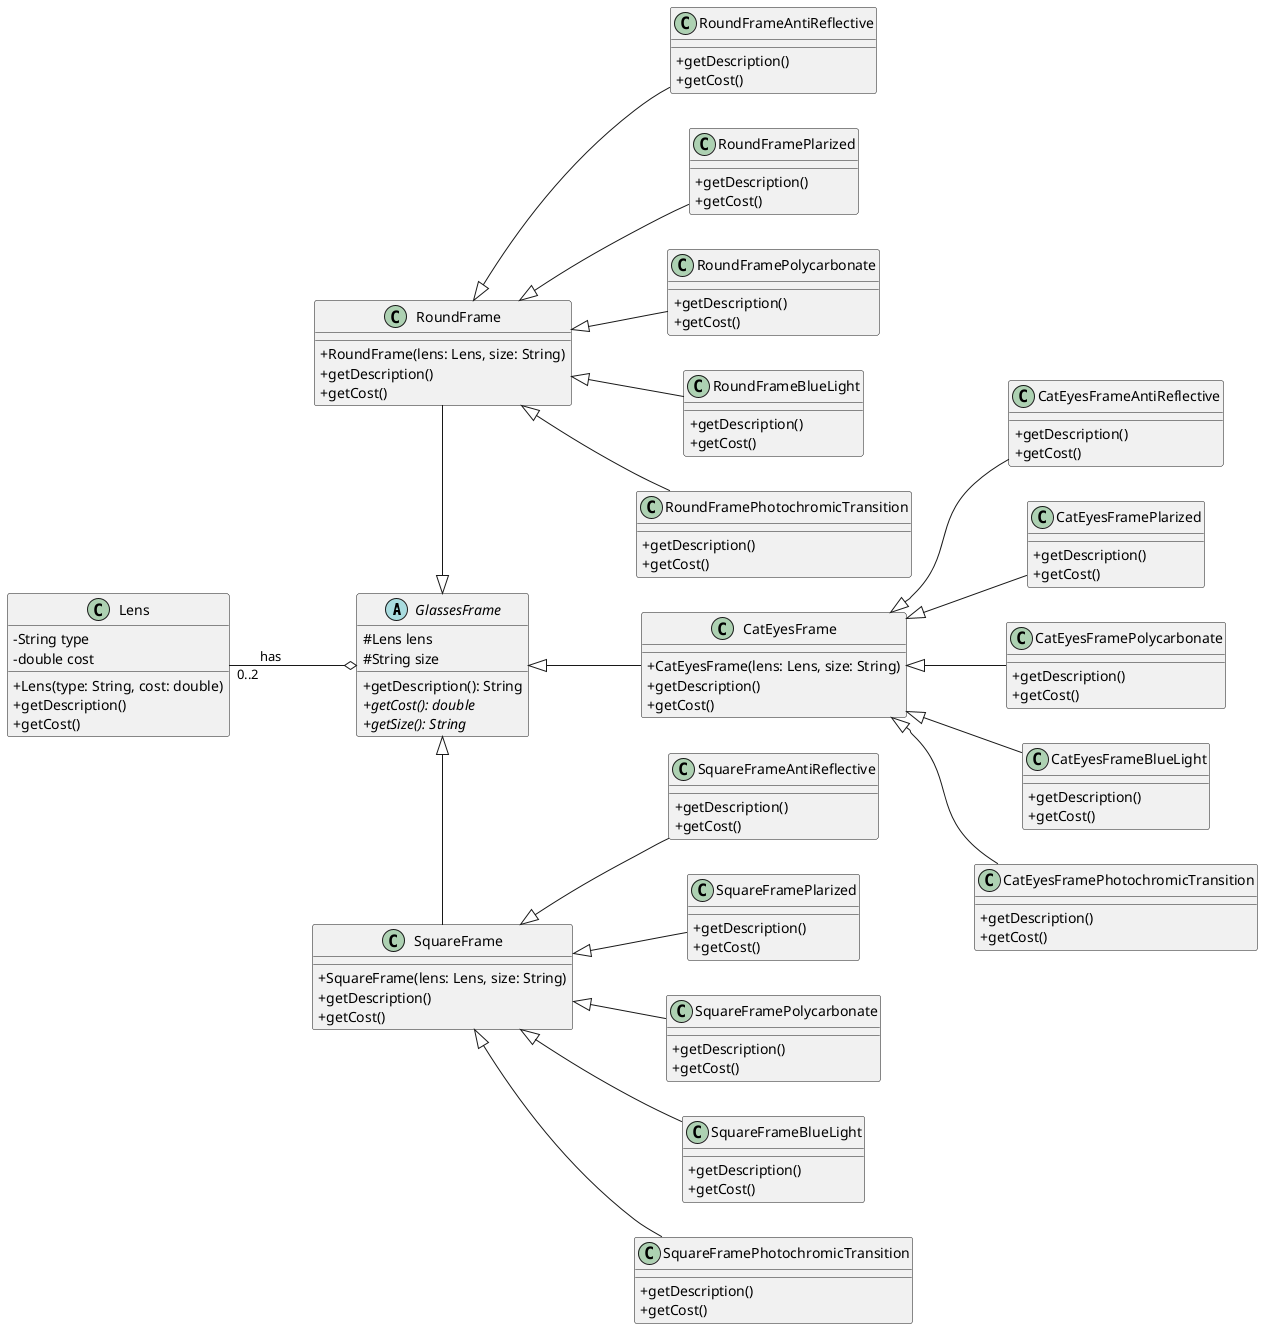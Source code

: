 @startuml
left to right direction

skinparam classAttributeIconSize 0

abstract class GlassesFrame {
#Lens lens
#String size

+getDescription(): String
{abstract} +getCost(): double
{abstract} +getSize(): String


}
class Lens {
-String type
-double cost
+ Lens(type: String, cost: double)
+ getDescription()
+getCost()

}

class RoundFrame {
+RoundFrame(lens: Lens, size: String)
+ getDescription()
+getCost()
}

class CatEyesFrame {
+CatEyesFrame(lens: Lens, size: String)
+ getDescription()
+getCost()
}

class SquareFrame {
+SquareFrame(lens: Lens, size: String)
+ getDescription()
+getCost()
}

class CatEyesFrameAntiReflective{
+ getDescription()
+getCost()
}
class CatEyesFramePlarized{
+ getDescription()
+getCost()
}
class CatEyesFramePolycarbonate{
+ getDescription()
+getCost()
}
class CatEyesFrameBlueLight{
+ getDescription()
+getCost()
}
class CatEyesFramePhotochromicTransition{
+ getDescription()
+getCost()
}

class SquareFrameAntiReflective{
+ getDescription()
+getCost()
}
class SquareFramePlarized{
+ getDescription()
+getCost()
}
class SquareFramePolycarbonate{
+ getDescription()
+getCost()
}
class SquareFrameBlueLight{
+ getDescription()
+getCost()
}
class SquareFramePhotochromicTransition{
+ getDescription()
+getCost()
}

class RoundFrameAntiReflective{
+ getDescription()
+getCost()
}
class RoundFramePlarized{
+ getDescription()
+getCost()
}
class RoundFramePolycarbonate{
+ getDescription()
+getCost()
}
class RoundFrameBlueLight{
+ getDescription()
+getCost()
}
class RoundFramePhotochromicTransition{
+ getDescription()
+getCost()
}

GlassesFrame o--up"0..2" Lens : has

GlassesFrame <|--right SquareFrame
GlassesFrame <|--left RoundFrame
GlassesFrame <|-- CatEyesFrame

CatEyesFrame <|-- CatEyesFramePlarized
CatEyesFrame <|-- CatEyesFrameAntiReflective
CatEyesFrame <|-- CatEyesFramePolycarbonate
CatEyesFrame <|-- CatEyesFrameBlueLight
CatEyesFrame <|-- CatEyesFramePhotochromicTransition

SquareFrame <|-- SquareFramePlarized
SquareFrame <|-- SquareFrameAntiReflective
SquareFrame <|-- SquareFramePolycarbonate
SquareFrame <|-- SquareFrameBlueLight
SquareFrame <|-- SquareFramePhotochromicTransition


RoundFrame <|-- RoundFramePlarized
RoundFrame <|-- RoundFrameAntiReflective
RoundFrame <|-- RoundFramePolycarbonate
RoundFrame <|-- RoundFrameBlueLight
RoundFrame <|-- RoundFramePhotochromicTransition






@enduml